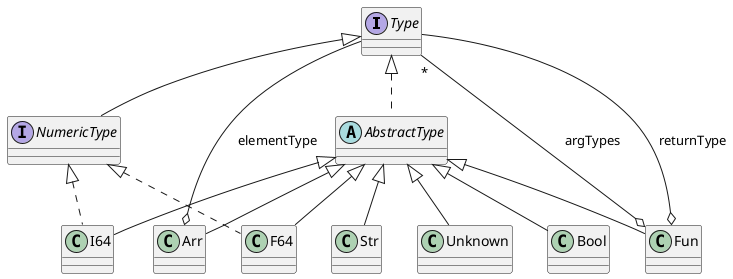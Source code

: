 @startuml

interface Type
interface NumericType

abstract class AbstractType

class Arr
class Bool
class F64
class Fun
class I64
class Str
class Unknown

Type <|-- NumericType
Type <|.. AbstractType

NumericType <|.. F64
NumericType <|.. I64

AbstractType <|-- Arr
AbstractType <|-- Bool
AbstractType <|-- F64
AbstractType <|-- Fun
AbstractType <|-- I64
AbstractType <|-- Str
AbstractType <|-- Unknown

Arr o-- Type : elementType

Fun o-- "*" Type : argTypes
Fun o-- Type : returnType

@enduml
